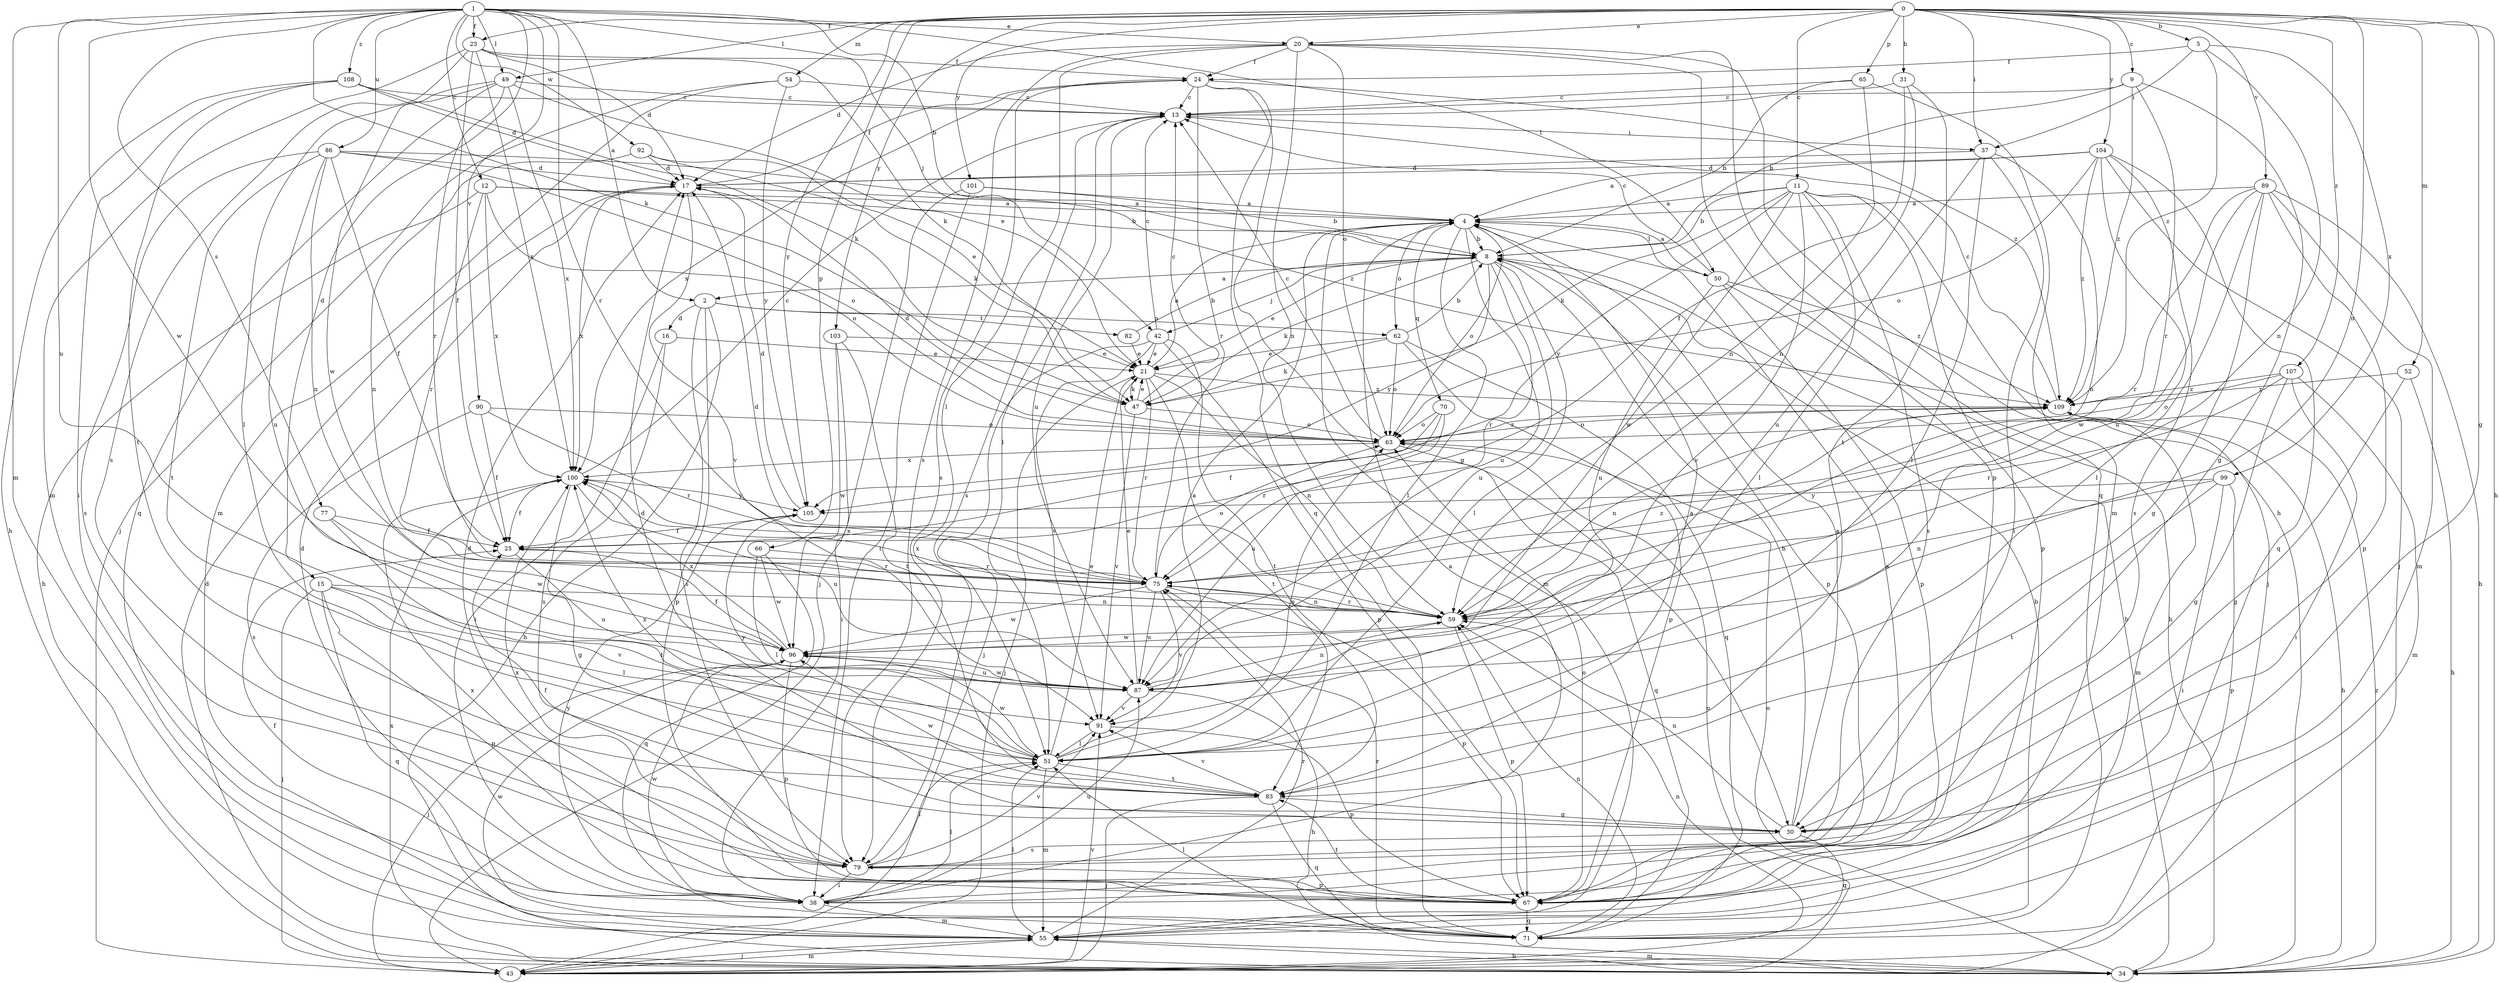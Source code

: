 strict digraph  {
0;
1;
2;
4;
5;
8;
9;
11;
12;
13;
15;
16;
17;
20;
21;
23;
24;
25;
30;
31;
34;
37;
38;
42;
43;
47;
49;
50;
51;
52;
54;
55;
59;
62;
63;
65;
66;
67;
70;
71;
75;
77;
79;
82;
83;
86;
87;
89;
90;
91;
92;
96;
99;
100;
101;
103;
104;
105;
107;
108;
109;
0 -> 5  [label=b];
0 -> 9  [label=c];
0 -> 11  [label=c];
0 -> 20  [label=e];
0 -> 23  [label=f];
0 -> 30  [label=g];
0 -> 31  [label=h];
0 -> 34  [label=h];
0 -> 37  [label=i];
0 -> 49  [label=l];
0 -> 52  [label=m];
0 -> 54  [label=m];
0 -> 59  [label=n];
0 -> 65  [label=p];
0 -> 66  [label=p];
0 -> 89  [label=v];
0 -> 101  [label=y];
0 -> 103  [label=y];
0 -> 104  [label=y];
0 -> 105  [label=y];
0 -> 107  [label=z];
1 -> 2  [label=a];
1 -> 8  [label=b];
1 -> 12  [label=c];
1 -> 15  [label=d];
1 -> 20  [label=e];
1 -> 23  [label=f];
1 -> 42  [label=j];
1 -> 47  [label=k];
1 -> 49  [label=l];
1 -> 50  [label=l];
1 -> 55  [label=m];
1 -> 75  [label=r];
1 -> 77  [label=s];
1 -> 86  [label=u];
1 -> 87  [label=u];
1 -> 90  [label=v];
1 -> 92  [label=w];
1 -> 96  [label=w];
1 -> 108  [label=z];
2 -> 16  [label=d];
2 -> 34  [label=h];
2 -> 62  [label=o];
2 -> 67  [label=p];
2 -> 79  [label=s];
2 -> 82  [label=t];
4 -> 8  [label=b];
4 -> 50  [label=l];
4 -> 51  [label=l];
4 -> 55  [label=m];
4 -> 62  [label=o];
4 -> 63  [label=o];
4 -> 70  [label=q];
4 -> 87  [label=u];
5 -> 24  [label=f];
5 -> 37  [label=i];
5 -> 59  [label=n];
5 -> 99  [label=x];
5 -> 109  [label=z];
8 -> 2  [label=a];
8 -> 21  [label=e];
8 -> 42  [label=j];
8 -> 47  [label=k];
8 -> 51  [label=l];
8 -> 67  [label=p];
8 -> 75  [label=r];
8 -> 87  [label=u];
8 -> 105  [label=y];
9 -> 8  [label=b];
9 -> 13  [label=c];
9 -> 30  [label=g];
9 -> 75  [label=r];
9 -> 109  [label=z];
11 -> 4  [label=a];
11 -> 8  [label=b];
11 -> 43  [label=j];
11 -> 47  [label=k];
11 -> 51  [label=l];
11 -> 67  [label=p];
11 -> 79  [label=s];
11 -> 91  [label=v];
11 -> 96  [label=w];
11 -> 105  [label=y];
12 -> 4  [label=a];
12 -> 8  [label=b];
12 -> 34  [label=h];
12 -> 63  [label=o];
12 -> 75  [label=r];
12 -> 100  [label=x];
13 -> 37  [label=i];
13 -> 51  [label=l];
13 -> 79  [label=s];
13 -> 87  [label=u];
15 -> 43  [label=j];
15 -> 51  [label=l];
15 -> 59  [label=n];
15 -> 67  [label=p];
15 -> 71  [label=q];
15 -> 91  [label=v];
16 -> 21  [label=e];
16 -> 38  [label=i];
16 -> 79  [label=s];
17 -> 4  [label=a];
17 -> 24  [label=f];
17 -> 91  [label=v];
17 -> 100  [label=x];
20 -> 17  [label=d];
20 -> 24  [label=f];
20 -> 34  [label=h];
20 -> 51  [label=l];
20 -> 59  [label=n];
20 -> 63  [label=o];
20 -> 67  [label=p];
20 -> 71  [label=q];
20 -> 79  [label=s];
21 -> 4  [label=a];
21 -> 43  [label=j];
21 -> 47  [label=k];
21 -> 59  [label=n];
21 -> 75  [label=r];
21 -> 83  [label=t];
21 -> 109  [label=z];
23 -> 17  [label=d];
23 -> 24  [label=f];
23 -> 25  [label=f];
23 -> 47  [label=k];
23 -> 55  [label=m];
23 -> 79  [label=s];
23 -> 100  [label=x];
24 -> 13  [label=c];
24 -> 30  [label=g];
24 -> 71  [label=q];
24 -> 75  [label=r];
24 -> 79  [label=s];
24 -> 100  [label=x];
24 -> 109  [label=z];
25 -> 75  [label=r];
25 -> 87  [label=u];
30 -> 4  [label=a];
30 -> 8  [label=b];
30 -> 17  [label=d];
30 -> 25  [label=f];
30 -> 59  [label=n];
30 -> 71  [label=q];
30 -> 79  [label=s];
31 -> 13  [label=c];
31 -> 25  [label=f];
31 -> 59  [label=n];
31 -> 83  [label=t];
34 -> 8  [label=b];
34 -> 17  [label=d];
34 -> 55  [label=m];
34 -> 63  [label=o];
34 -> 100  [label=x];
34 -> 109  [label=z];
37 -> 17  [label=d];
37 -> 38  [label=i];
37 -> 51  [label=l];
37 -> 59  [label=n];
37 -> 87  [label=u];
38 -> 4  [label=a];
38 -> 17  [label=d];
38 -> 25  [label=f];
38 -> 51  [label=l];
38 -> 55  [label=m];
38 -> 87  [label=u];
38 -> 96  [label=w];
38 -> 105  [label=y];
42 -> 13  [label=c];
42 -> 21  [label=e];
42 -> 43  [label=j];
42 -> 67  [label=p];
42 -> 83  [label=t];
42 -> 91  [label=v];
43 -> 55  [label=m];
43 -> 59  [label=n];
43 -> 63  [label=o];
43 -> 91  [label=v];
47 -> 13  [label=c];
47 -> 21  [label=e];
47 -> 63  [label=o];
47 -> 91  [label=v];
49 -> 13  [label=c];
49 -> 21  [label=e];
49 -> 51  [label=l];
49 -> 71  [label=q];
49 -> 75  [label=r];
49 -> 96  [label=w];
49 -> 100  [label=x];
50 -> 4  [label=a];
50 -> 13  [label=c];
50 -> 34  [label=h];
50 -> 67  [label=p];
50 -> 87  [label=u];
50 -> 109  [label=z];
51 -> 4  [label=a];
51 -> 21  [label=e];
51 -> 55  [label=m];
51 -> 63  [label=o];
51 -> 83  [label=t];
51 -> 96  [label=w];
51 -> 100  [label=x];
51 -> 105  [label=y];
52 -> 30  [label=g];
52 -> 34  [label=h];
52 -> 109  [label=z];
54 -> 13  [label=c];
54 -> 43  [label=j];
54 -> 55  [label=m];
54 -> 105  [label=y];
55 -> 34  [label=h];
55 -> 43  [label=j];
55 -> 51  [label=l];
55 -> 75  [label=r];
55 -> 96  [label=w];
59 -> 17  [label=d];
59 -> 67  [label=p];
59 -> 75  [label=r];
59 -> 96  [label=w];
59 -> 100  [label=x];
59 -> 109  [label=z];
62 -> 8  [label=b];
62 -> 21  [label=e];
62 -> 47  [label=k];
62 -> 63  [label=o];
62 -> 67  [label=p];
62 -> 71  [label=q];
63 -> 13  [label=c];
63 -> 17  [label=d];
63 -> 71  [label=q];
63 -> 100  [label=x];
63 -> 109  [label=z];
65 -> 8  [label=b];
65 -> 13  [label=c];
65 -> 55  [label=m];
65 -> 59  [label=n];
66 -> 51  [label=l];
66 -> 71  [label=q];
66 -> 75  [label=r];
66 -> 96  [label=w];
67 -> 4  [label=a];
67 -> 17  [label=d];
67 -> 63  [label=o];
67 -> 71  [label=q];
67 -> 83  [label=t];
67 -> 100  [label=x];
70 -> 25  [label=f];
70 -> 63  [label=o];
70 -> 75  [label=r];
70 -> 87  [label=u];
71 -> 8  [label=b];
71 -> 51  [label=l];
71 -> 59  [label=n];
71 -> 75  [label=r];
75 -> 59  [label=n];
75 -> 63  [label=o];
75 -> 67  [label=p];
75 -> 87  [label=u];
75 -> 91  [label=v];
75 -> 96  [label=w];
75 -> 100  [label=x];
77 -> 25  [label=f];
77 -> 83  [label=t];
77 -> 96  [label=w];
79 -> 38  [label=i];
79 -> 51  [label=l];
79 -> 67  [label=p];
79 -> 91  [label=v];
79 -> 100  [label=x];
82 -> 8  [label=b];
82 -> 21  [label=e];
83 -> 4  [label=a];
83 -> 30  [label=g];
83 -> 43  [label=j];
83 -> 71  [label=q];
83 -> 91  [label=v];
83 -> 96  [label=w];
86 -> 17  [label=d];
86 -> 25  [label=f];
86 -> 59  [label=n];
86 -> 63  [label=o];
86 -> 79  [label=s];
86 -> 83  [label=t];
86 -> 87  [label=u];
86 -> 109  [label=z];
87 -> 21  [label=e];
87 -> 34  [label=h];
87 -> 59  [label=n];
87 -> 91  [label=v];
87 -> 96  [label=w];
89 -> 4  [label=a];
89 -> 30  [label=g];
89 -> 34  [label=h];
89 -> 51  [label=l];
89 -> 55  [label=m];
89 -> 67  [label=p];
89 -> 75  [label=r];
89 -> 96  [label=w];
90 -> 25  [label=f];
90 -> 63  [label=o];
90 -> 75  [label=r];
90 -> 79  [label=s];
91 -> 51  [label=l];
91 -> 67  [label=p];
92 -> 17  [label=d];
92 -> 21  [label=e];
92 -> 47  [label=k];
92 -> 59  [label=n];
96 -> 25  [label=f];
96 -> 43  [label=j];
96 -> 67  [label=p];
96 -> 87  [label=u];
96 -> 100  [label=x];
99 -> 38  [label=i];
99 -> 59  [label=n];
99 -> 67  [label=p];
99 -> 83  [label=t];
99 -> 105  [label=y];
100 -> 13  [label=c];
100 -> 25  [label=f];
100 -> 30  [label=g];
100 -> 87  [label=u];
100 -> 105  [label=y];
101 -> 4  [label=a];
101 -> 8  [label=b];
101 -> 38  [label=i];
101 -> 43  [label=j];
103 -> 21  [label=e];
103 -> 38  [label=i];
103 -> 83  [label=t];
103 -> 96  [label=w];
104 -> 4  [label=a];
104 -> 17  [label=d];
104 -> 43  [label=j];
104 -> 63  [label=o];
104 -> 71  [label=q];
104 -> 79  [label=s];
104 -> 87  [label=u];
104 -> 109  [label=z];
105 -> 17  [label=d];
105 -> 25  [label=f];
107 -> 30  [label=g];
107 -> 38  [label=i];
107 -> 55  [label=m];
107 -> 63  [label=o];
107 -> 75  [label=r];
107 -> 109  [label=z];
108 -> 13  [label=c];
108 -> 17  [label=d];
108 -> 34  [label=h];
108 -> 38  [label=i];
108 -> 47  [label=k];
108 -> 83  [label=t];
109 -> 13  [label=c];
109 -> 34  [label=h];
109 -> 55  [label=m];
109 -> 59  [label=n];
109 -> 63  [label=o];
}
